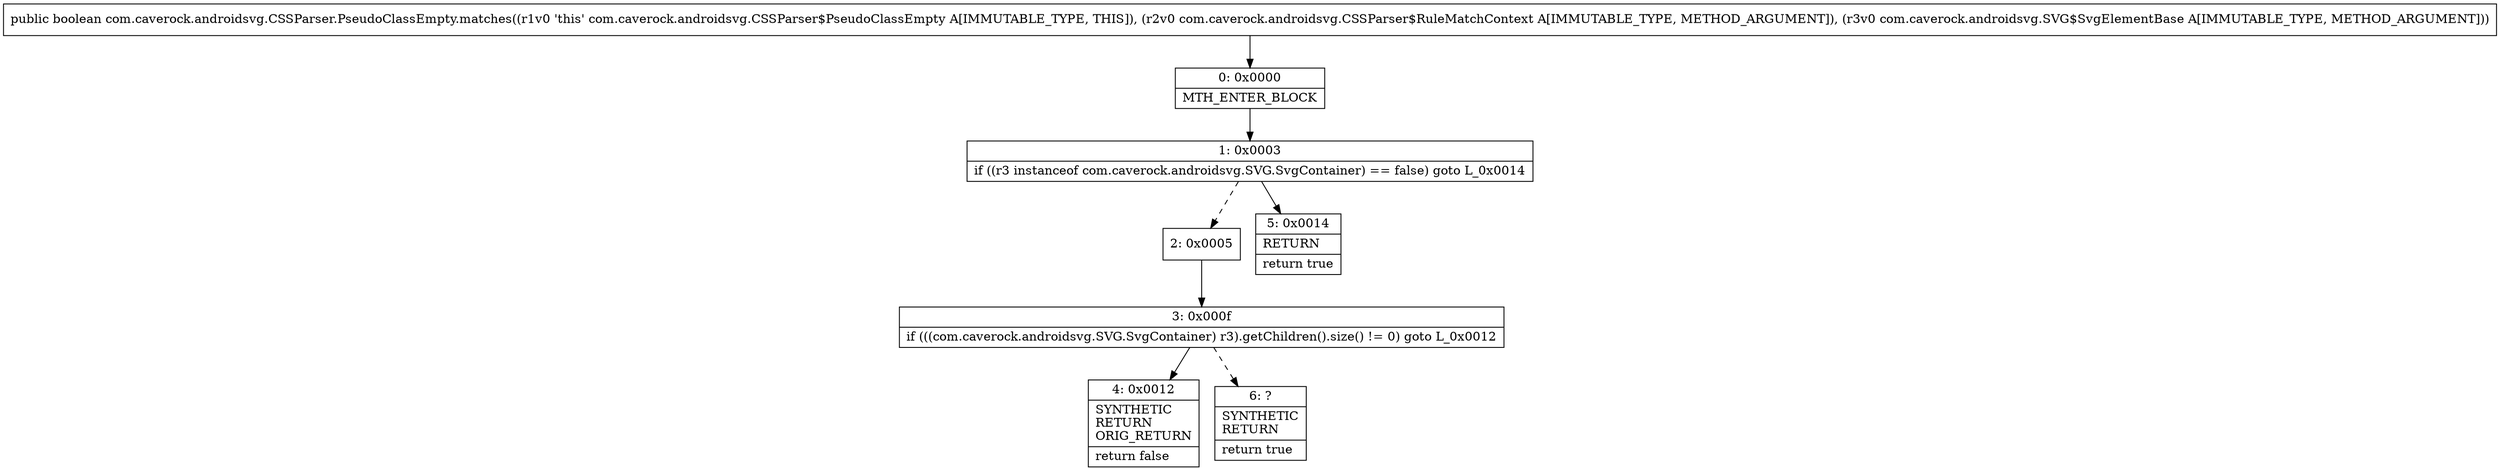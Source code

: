 digraph "CFG forcom.caverock.androidsvg.CSSParser.PseudoClassEmpty.matches(Lcom\/caverock\/androidsvg\/CSSParser$RuleMatchContext;Lcom\/caverock\/androidsvg\/SVG$SvgElementBase;)Z" {
Node_0 [shape=record,label="{0\:\ 0x0000|MTH_ENTER_BLOCK\l}"];
Node_1 [shape=record,label="{1\:\ 0x0003|if ((r3 instanceof com.caverock.androidsvg.SVG.SvgContainer) == false) goto L_0x0014\l}"];
Node_2 [shape=record,label="{2\:\ 0x0005}"];
Node_3 [shape=record,label="{3\:\ 0x000f|if (((com.caverock.androidsvg.SVG.SvgContainer) r3).getChildren().size() != 0) goto L_0x0012\l}"];
Node_4 [shape=record,label="{4\:\ 0x0012|SYNTHETIC\lRETURN\lORIG_RETURN\l|return false\l}"];
Node_5 [shape=record,label="{5\:\ 0x0014|RETURN\l|return true\l}"];
Node_6 [shape=record,label="{6\:\ ?|SYNTHETIC\lRETURN\l|return true\l}"];
MethodNode[shape=record,label="{public boolean com.caverock.androidsvg.CSSParser.PseudoClassEmpty.matches((r1v0 'this' com.caverock.androidsvg.CSSParser$PseudoClassEmpty A[IMMUTABLE_TYPE, THIS]), (r2v0 com.caverock.androidsvg.CSSParser$RuleMatchContext A[IMMUTABLE_TYPE, METHOD_ARGUMENT]), (r3v0 com.caverock.androidsvg.SVG$SvgElementBase A[IMMUTABLE_TYPE, METHOD_ARGUMENT])) }"];
MethodNode -> Node_0;
Node_0 -> Node_1;
Node_1 -> Node_2[style=dashed];
Node_1 -> Node_5;
Node_2 -> Node_3;
Node_3 -> Node_4;
Node_3 -> Node_6[style=dashed];
}

